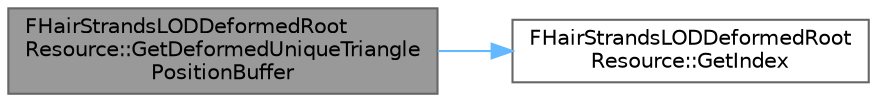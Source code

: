 digraph "FHairStrandsLODDeformedRootResource::GetDeformedUniqueTrianglePositionBuffer"
{
 // INTERACTIVE_SVG=YES
 // LATEX_PDF_SIZE
  bgcolor="transparent";
  edge [fontname=Helvetica,fontsize=10,labelfontname=Helvetica,labelfontsize=10];
  node [fontname=Helvetica,fontsize=10,shape=box,height=0.2,width=0.4];
  rankdir="LR";
  Node1 [id="Node000001",label="FHairStrandsLODDeformedRoot\lResource::GetDeformedUniqueTriangle\lPositionBuffer",height=0.2,width=0.4,color="gray40", fillcolor="grey60", style="filled", fontcolor="black",tooltip=" "];
  Node1 -> Node2 [id="edge1_Node000001_Node000002",color="steelblue1",style="solid",tooltip=" "];
  Node2 [id="Node000002",label="FHairStrandsLODDeformedRoot\lResource::GetIndex",height=0.2,width=0.4,color="grey40", fillcolor="white", style="filled",URL="$d3/d12/structFHairStrandsLODDeformedRootResource.html#aca98169cff578dfcca388666474cb28b",tooltip=" "];
}
